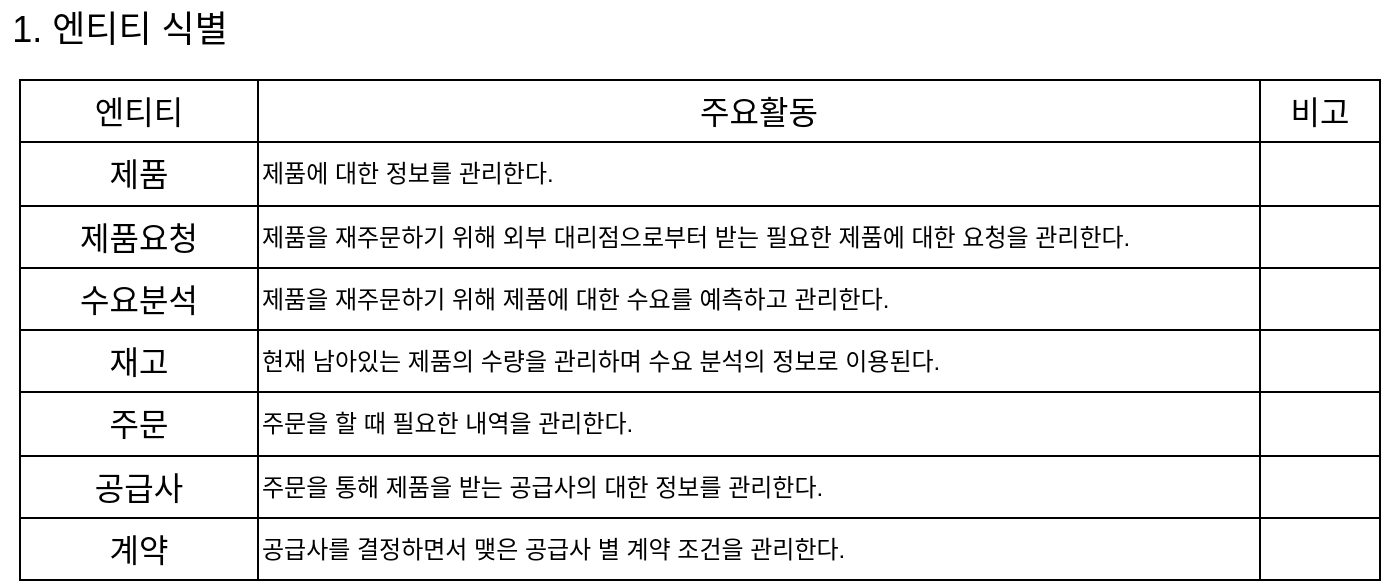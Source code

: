 <mxfile version="15.8.6" type="github" pages="3">
  <diagram id="pltrivqVQTNYaEq_dVXa" name="step1">
    <mxGraphModel dx="1038" dy="579" grid="1" gridSize="10" guides="1" tooltips="1" connect="1" arrows="1" fold="1" page="1" pageScale="1" pageWidth="2336" pageHeight="1654" math="0" shadow="0">
      <root>
        <mxCell id="0" />
        <mxCell id="1" parent="0" />
        <mxCell id="QgUW8iYV9U-Xm7MU6DA5-2" value="&lt;font style=&quot;font-size: 18px&quot;&gt;1. 엔티티 식별&lt;/font&gt;" style="text;html=1;strokeColor=none;fillColor=none;align=center;verticalAlign=middle;whiteSpace=wrap;rounded=0;" vertex="1" parent="1">
          <mxGeometry x="90" y="60" width="120" height="30" as="geometry" />
        </mxCell>
        <mxCell id="QgUW8iYV9U-Xm7MU6DA5-8" value="" style="shape=table;startSize=0;container=1;collapsible=0;childLayout=tableLayout;fontSize=16;" vertex="1" parent="1">
          <mxGeometry x="100" y="100" width="680" height="250" as="geometry" />
        </mxCell>
        <mxCell id="QgUW8iYV9U-Xm7MU6DA5-9" value="" style="shape=partialRectangle;collapsible=0;dropTarget=0;pointerEvents=0;fillColor=none;top=0;left=0;bottom=0;right=0;points=[[0,0.5],[1,0.5]];portConstraint=eastwest;fontSize=16;align=center;" vertex="1" parent="QgUW8iYV9U-Xm7MU6DA5-8">
          <mxGeometry width="680" height="31" as="geometry" />
        </mxCell>
        <mxCell id="QgUW8iYV9U-Xm7MU6DA5-10" value="엔티티" style="shape=partialRectangle;html=1;whiteSpace=wrap;connectable=0;overflow=hidden;fillColor=none;top=0;left=0;bottom=0;right=0;pointerEvents=1;fontSize=16;" vertex="1" parent="QgUW8iYV9U-Xm7MU6DA5-9">
          <mxGeometry width="119" height="31" as="geometry">
            <mxRectangle width="119" height="31" as="alternateBounds" />
          </mxGeometry>
        </mxCell>
        <mxCell id="QgUW8iYV9U-Xm7MU6DA5-11" value="주요활동" style="shape=partialRectangle;html=1;whiteSpace=wrap;connectable=0;overflow=hidden;fillColor=none;top=0;left=0;bottom=0;right=0;pointerEvents=1;fontSize=16;align=center;" vertex="1" parent="QgUW8iYV9U-Xm7MU6DA5-9">
          <mxGeometry x="119" width="501" height="31" as="geometry">
            <mxRectangle width="501" height="31" as="alternateBounds" />
          </mxGeometry>
        </mxCell>
        <mxCell id="QgUW8iYV9U-Xm7MU6DA5-12" value="비고" style="shape=partialRectangle;html=1;whiteSpace=wrap;connectable=0;overflow=hidden;fillColor=none;top=0;left=0;bottom=0;right=0;pointerEvents=1;fontSize=16;" vertex="1" parent="QgUW8iYV9U-Xm7MU6DA5-9">
          <mxGeometry x="620" width="60" height="31" as="geometry">
            <mxRectangle width="60" height="31" as="alternateBounds" />
          </mxGeometry>
        </mxCell>
        <mxCell id="QgUW8iYV9U-Xm7MU6DA5-13" value="" style="shape=partialRectangle;collapsible=0;dropTarget=0;pointerEvents=0;fillColor=none;top=0;left=0;bottom=0;right=0;points=[[0,0.5],[1,0.5]];portConstraint=eastwest;fontSize=16;" vertex="1" parent="QgUW8iYV9U-Xm7MU6DA5-8">
          <mxGeometry y="31" width="680" height="32" as="geometry" />
        </mxCell>
        <mxCell id="QgUW8iYV9U-Xm7MU6DA5-14" value="제품" style="shape=partialRectangle;html=1;whiteSpace=wrap;connectable=0;overflow=hidden;fillColor=none;top=0;left=0;bottom=0;right=0;pointerEvents=1;fontSize=16;" vertex="1" parent="QgUW8iYV9U-Xm7MU6DA5-13">
          <mxGeometry width="119" height="32" as="geometry">
            <mxRectangle width="119" height="32" as="alternateBounds" />
          </mxGeometry>
        </mxCell>
        <mxCell id="QgUW8iYV9U-Xm7MU6DA5-15" value="제품에 대한 정보를 관리한다." style="shape=partialRectangle;html=1;whiteSpace=wrap;connectable=0;overflow=hidden;fillColor=none;top=0;left=0;bottom=0;right=0;pointerEvents=1;fontSize=12;align=left;" vertex="1" parent="QgUW8iYV9U-Xm7MU6DA5-13">
          <mxGeometry x="119" width="501" height="32" as="geometry">
            <mxRectangle width="501" height="32" as="alternateBounds" />
          </mxGeometry>
        </mxCell>
        <mxCell id="QgUW8iYV9U-Xm7MU6DA5-16" value="" style="shape=partialRectangle;html=1;whiteSpace=wrap;connectable=0;overflow=hidden;fillColor=none;top=0;left=0;bottom=0;right=0;pointerEvents=1;fontSize=16;" vertex="1" parent="QgUW8iYV9U-Xm7MU6DA5-13">
          <mxGeometry x="620" width="60" height="32" as="geometry">
            <mxRectangle width="60" height="32" as="alternateBounds" />
          </mxGeometry>
        </mxCell>
        <mxCell id="QgUW8iYV9U-Xm7MU6DA5-17" value="" style="shape=partialRectangle;collapsible=0;dropTarget=0;pointerEvents=0;fillColor=none;top=0;left=0;bottom=0;right=0;points=[[0,0.5],[1,0.5]];portConstraint=eastwest;fontSize=16;" vertex="1" parent="QgUW8iYV9U-Xm7MU6DA5-8">
          <mxGeometry y="63" width="680" height="31" as="geometry" />
        </mxCell>
        <mxCell id="QgUW8iYV9U-Xm7MU6DA5-18" value="제품요청" style="shape=partialRectangle;html=1;whiteSpace=wrap;connectable=0;overflow=hidden;fillColor=none;top=0;left=0;bottom=0;right=0;pointerEvents=1;fontSize=16;" vertex="1" parent="QgUW8iYV9U-Xm7MU6DA5-17">
          <mxGeometry width="119" height="31" as="geometry">
            <mxRectangle width="119" height="31" as="alternateBounds" />
          </mxGeometry>
        </mxCell>
        <mxCell id="QgUW8iYV9U-Xm7MU6DA5-19" value="제품을 재주문하기 위해&amp;nbsp;외부 대리점으로부터 받는 필요한 제품에 대한 요청을 관리한다." style="shape=partialRectangle;html=1;whiteSpace=wrap;connectable=0;overflow=hidden;fillColor=none;top=0;left=0;bottom=0;right=0;pointerEvents=1;fontSize=12;align=left;" vertex="1" parent="QgUW8iYV9U-Xm7MU6DA5-17">
          <mxGeometry x="119" width="501" height="31" as="geometry">
            <mxRectangle width="501" height="31" as="alternateBounds" />
          </mxGeometry>
        </mxCell>
        <mxCell id="QgUW8iYV9U-Xm7MU6DA5-20" value="" style="shape=partialRectangle;html=1;whiteSpace=wrap;connectable=0;overflow=hidden;fillColor=none;top=0;left=0;bottom=0;right=0;pointerEvents=1;fontSize=16;" vertex="1" parent="QgUW8iYV9U-Xm7MU6DA5-17">
          <mxGeometry x="620" width="60" height="31" as="geometry">
            <mxRectangle width="60" height="31" as="alternateBounds" />
          </mxGeometry>
        </mxCell>
        <mxCell id="QgUW8iYV9U-Xm7MU6DA5-21" value="" style="shape=partialRectangle;collapsible=0;dropTarget=0;pointerEvents=0;fillColor=none;top=0;left=0;bottom=0;right=0;points=[[0,0.5],[1,0.5]];portConstraint=eastwest;fontSize=16;" vertex="1" parent="QgUW8iYV9U-Xm7MU6DA5-8">
          <mxGeometry y="94" width="680" height="31" as="geometry" />
        </mxCell>
        <mxCell id="QgUW8iYV9U-Xm7MU6DA5-22" value="수요분석" style="shape=partialRectangle;html=1;whiteSpace=wrap;connectable=0;overflow=hidden;fillColor=none;top=0;left=0;bottom=0;right=0;pointerEvents=1;fontSize=16;" vertex="1" parent="QgUW8iYV9U-Xm7MU6DA5-21">
          <mxGeometry width="119" height="31" as="geometry">
            <mxRectangle width="119" height="31" as="alternateBounds" />
          </mxGeometry>
        </mxCell>
        <mxCell id="QgUW8iYV9U-Xm7MU6DA5-23" value="제품을 재주문하기 위해 제품에 대한 수요를 예측하고 관리한다." style="shape=partialRectangle;html=1;whiteSpace=wrap;connectable=0;overflow=hidden;fillColor=none;top=0;left=0;bottom=0;right=0;pointerEvents=1;fontSize=12;align=left;" vertex="1" parent="QgUW8iYV9U-Xm7MU6DA5-21">
          <mxGeometry x="119" width="501" height="31" as="geometry">
            <mxRectangle width="501" height="31" as="alternateBounds" />
          </mxGeometry>
        </mxCell>
        <mxCell id="QgUW8iYV9U-Xm7MU6DA5-24" value="" style="shape=partialRectangle;html=1;whiteSpace=wrap;connectable=0;overflow=hidden;fillColor=none;top=0;left=0;bottom=0;right=0;pointerEvents=1;fontSize=16;" vertex="1" parent="QgUW8iYV9U-Xm7MU6DA5-21">
          <mxGeometry x="620" width="60" height="31" as="geometry">
            <mxRectangle width="60" height="31" as="alternateBounds" />
          </mxGeometry>
        </mxCell>
        <mxCell id="QgUW8iYV9U-Xm7MU6DA5-25" value="" style="shape=partialRectangle;collapsible=0;dropTarget=0;pointerEvents=0;fillColor=none;top=0;left=0;bottom=0;right=0;points=[[0,0.5],[1,0.5]];portConstraint=eastwest;fontSize=16;" vertex="1" parent="QgUW8iYV9U-Xm7MU6DA5-8">
          <mxGeometry y="125" width="680" height="31" as="geometry" />
        </mxCell>
        <mxCell id="QgUW8iYV9U-Xm7MU6DA5-26" value="재고" style="shape=partialRectangle;html=1;whiteSpace=wrap;connectable=0;overflow=hidden;fillColor=none;top=0;left=0;bottom=0;right=0;pointerEvents=1;fontSize=16;" vertex="1" parent="QgUW8iYV9U-Xm7MU6DA5-25">
          <mxGeometry width="119" height="31" as="geometry">
            <mxRectangle width="119" height="31" as="alternateBounds" />
          </mxGeometry>
        </mxCell>
        <mxCell id="QgUW8iYV9U-Xm7MU6DA5-27" value="현재 남아있는 제품의 수량을 관리하며 수요 분석의 정보로 이용된다." style="shape=partialRectangle;html=1;whiteSpace=wrap;connectable=0;overflow=hidden;fillColor=none;top=0;left=0;bottom=0;right=0;pointerEvents=1;fontSize=12;align=left;" vertex="1" parent="QgUW8iYV9U-Xm7MU6DA5-25">
          <mxGeometry x="119" width="501" height="31" as="geometry">
            <mxRectangle width="501" height="31" as="alternateBounds" />
          </mxGeometry>
        </mxCell>
        <mxCell id="QgUW8iYV9U-Xm7MU6DA5-28" value="" style="shape=partialRectangle;html=1;whiteSpace=wrap;connectable=0;overflow=hidden;fillColor=none;top=0;left=0;bottom=0;right=0;pointerEvents=1;fontSize=16;" vertex="1" parent="QgUW8iYV9U-Xm7MU6DA5-25">
          <mxGeometry x="620" width="60" height="31" as="geometry">
            <mxRectangle width="60" height="31" as="alternateBounds" />
          </mxGeometry>
        </mxCell>
        <mxCell id="QgUW8iYV9U-Xm7MU6DA5-29" value="" style="shape=partialRectangle;collapsible=0;dropTarget=0;pointerEvents=0;fillColor=none;top=0;left=0;bottom=0;right=0;points=[[0,0.5],[1,0.5]];portConstraint=eastwest;fontSize=16;" vertex="1" parent="QgUW8iYV9U-Xm7MU6DA5-8">
          <mxGeometry y="156" width="680" height="32" as="geometry" />
        </mxCell>
        <mxCell id="QgUW8iYV9U-Xm7MU6DA5-30" value="주문" style="shape=partialRectangle;html=1;whiteSpace=wrap;connectable=0;overflow=hidden;fillColor=none;top=0;left=0;bottom=0;right=0;pointerEvents=1;fontSize=16;" vertex="1" parent="QgUW8iYV9U-Xm7MU6DA5-29">
          <mxGeometry width="119" height="32" as="geometry">
            <mxRectangle width="119" height="32" as="alternateBounds" />
          </mxGeometry>
        </mxCell>
        <mxCell id="QgUW8iYV9U-Xm7MU6DA5-31" value="주문을 할 때 필요한 내역을 관리한다." style="shape=partialRectangle;html=1;whiteSpace=wrap;connectable=0;overflow=hidden;fillColor=none;top=0;left=0;bottom=0;right=0;pointerEvents=1;fontSize=12;align=left;" vertex="1" parent="QgUW8iYV9U-Xm7MU6DA5-29">
          <mxGeometry x="119" width="501" height="32" as="geometry">
            <mxRectangle width="501" height="32" as="alternateBounds" />
          </mxGeometry>
        </mxCell>
        <mxCell id="QgUW8iYV9U-Xm7MU6DA5-32" value="" style="shape=partialRectangle;html=1;whiteSpace=wrap;connectable=0;overflow=hidden;fillColor=none;top=0;left=0;bottom=0;right=0;pointerEvents=1;fontSize=16;" vertex="1" parent="QgUW8iYV9U-Xm7MU6DA5-29">
          <mxGeometry x="620" width="60" height="32" as="geometry">
            <mxRectangle width="60" height="32" as="alternateBounds" />
          </mxGeometry>
        </mxCell>
        <mxCell id="QgUW8iYV9U-Xm7MU6DA5-33" value="" style="shape=partialRectangle;collapsible=0;dropTarget=0;pointerEvents=0;fillColor=none;top=0;left=0;bottom=0;right=0;points=[[0,0.5],[1,0.5]];portConstraint=eastwest;fontSize=16;" vertex="1" parent="QgUW8iYV9U-Xm7MU6DA5-8">
          <mxGeometry y="188" width="680" height="31" as="geometry" />
        </mxCell>
        <mxCell id="QgUW8iYV9U-Xm7MU6DA5-34" value="공급사" style="shape=partialRectangle;html=1;whiteSpace=wrap;connectable=0;overflow=hidden;fillColor=none;top=0;left=0;bottom=0;right=0;pointerEvents=1;fontSize=16;" vertex="1" parent="QgUW8iYV9U-Xm7MU6DA5-33">
          <mxGeometry width="119" height="31" as="geometry">
            <mxRectangle width="119" height="31" as="alternateBounds" />
          </mxGeometry>
        </mxCell>
        <mxCell id="QgUW8iYV9U-Xm7MU6DA5-35" value="주문을 통해 제품을 받는 공급사의 대한 정보를 관리한다." style="shape=partialRectangle;html=1;whiteSpace=wrap;connectable=0;overflow=hidden;fillColor=none;top=0;left=0;bottom=0;right=0;pointerEvents=1;fontSize=12;align=left;" vertex="1" parent="QgUW8iYV9U-Xm7MU6DA5-33">
          <mxGeometry x="119" width="501" height="31" as="geometry">
            <mxRectangle width="501" height="31" as="alternateBounds" />
          </mxGeometry>
        </mxCell>
        <mxCell id="QgUW8iYV9U-Xm7MU6DA5-36" value="" style="shape=partialRectangle;html=1;whiteSpace=wrap;connectable=0;overflow=hidden;fillColor=none;top=0;left=0;bottom=0;right=0;pointerEvents=1;fontSize=16;" vertex="1" parent="QgUW8iYV9U-Xm7MU6DA5-33">
          <mxGeometry x="620" width="60" height="31" as="geometry">
            <mxRectangle width="60" height="31" as="alternateBounds" />
          </mxGeometry>
        </mxCell>
        <mxCell id="QgUW8iYV9U-Xm7MU6DA5-37" style="shape=partialRectangle;collapsible=0;dropTarget=0;pointerEvents=0;fillColor=none;top=0;left=0;bottom=0;right=0;points=[[0,0.5],[1,0.5]];portConstraint=eastwest;fontSize=16;" vertex="1" parent="QgUW8iYV9U-Xm7MU6DA5-8">
          <mxGeometry y="219" width="680" height="31" as="geometry" />
        </mxCell>
        <mxCell id="QgUW8iYV9U-Xm7MU6DA5-38" value="계약" style="shape=partialRectangle;html=1;whiteSpace=wrap;connectable=0;overflow=hidden;fillColor=none;top=0;left=0;bottom=0;right=0;pointerEvents=1;fontSize=16;" vertex="1" parent="QgUW8iYV9U-Xm7MU6DA5-37">
          <mxGeometry width="119" height="31" as="geometry">
            <mxRectangle width="119" height="31" as="alternateBounds" />
          </mxGeometry>
        </mxCell>
        <mxCell id="QgUW8iYV9U-Xm7MU6DA5-39" value="공급사를 결정하면서 맺은 공급사 별 계약 조건을 관리한다." style="shape=partialRectangle;html=1;whiteSpace=wrap;connectable=0;overflow=hidden;fillColor=none;top=0;left=0;bottom=0;right=0;pointerEvents=1;fontSize=12;align=left;" vertex="1" parent="QgUW8iYV9U-Xm7MU6DA5-37">
          <mxGeometry x="119" width="501" height="31" as="geometry">
            <mxRectangle width="501" height="31" as="alternateBounds" />
          </mxGeometry>
        </mxCell>
        <mxCell id="QgUW8iYV9U-Xm7MU6DA5-40" style="shape=partialRectangle;html=1;whiteSpace=wrap;connectable=0;overflow=hidden;fillColor=none;top=0;left=0;bottom=0;right=0;pointerEvents=1;fontSize=16;" vertex="1" parent="QgUW8iYV9U-Xm7MU6DA5-37">
          <mxGeometry x="620" width="60" height="31" as="geometry">
            <mxRectangle width="60" height="31" as="alternateBounds" />
          </mxGeometry>
        </mxCell>
      </root>
    </mxGraphModel>
  </diagram>
  <diagram id="R7EZCfSYC0FkF5iGfUqS" name="step2">
    <mxGraphModel dx="865" dy="483" grid="1" gridSize="10" guides="1" tooltips="1" connect="1" arrows="1" fold="1" page="1" pageScale="1" pageWidth="2336" pageHeight="1654" math="0" shadow="0">
      <root>
        <mxCell id="oyvXtp81Q1CwkagSbhp4-0" />
        <mxCell id="oyvXtp81Q1CwkagSbhp4-1" parent="oyvXtp81Q1CwkagSbhp4-0" />
        <mxCell id="xSJocnqds_Bm0Lv9S77v-0" value="&lt;font style=&quot;font-size: 18px&quot;&gt;2. 엔티티 상호 간의 관계&lt;/font&gt;" style="text;html=1;strokeColor=none;fillColor=none;align=center;verticalAlign=middle;whiteSpace=wrap;rounded=0;" vertex="1" parent="oyvXtp81Q1CwkagSbhp4-1">
          <mxGeometry x="90" y="60" width="230" height="30" as="geometry" />
        </mxCell>
        <mxCell id="h39D1vWWg1n4HSsS3WZ2-2" style="edgeStyle=orthogonalEdgeStyle;rounded=0;orthogonalLoop=1;jettySize=auto;html=1;exitX=0.75;exitY=1;exitDx=0;exitDy=0;entryX=0.5;entryY=0;entryDx=0;entryDy=0;fontSize=16;startArrow=ERone;startFill=0;endArrow=ERzeroToMany;endFill=0;" edge="1" parent="oyvXtp81Q1CwkagSbhp4-1" source="xSJocnqds_Bm0Lv9S77v-40" target="xSJocnqds_Bm0Lv9S77v-36">
          <mxGeometry relative="1" as="geometry" />
        </mxCell>
        <mxCell id="h39D1vWWg1n4HSsS3WZ2-3" style="edgeStyle=orthogonalEdgeStyle;rounded=0;orthogonalLoop=1;jettySize=auto;html=1;exitX=1;exitY=0.5;exitDx=0;exitDy=0;entryX=0;entryY=0.5;entryDx=0;entryDy=0;fontSize=16;startArrow=ERone;startFill=0;endArrow=ERzeroToMany;endFill=0;" edge="1" parent="oyvXtp81Q1CwkagSbhp4-1" source="xSJocnqds_Bm0Lv9S77v-36" target="xSJocnqds_Bm0Lv9S77v-41">
          <mxGeometry relative="1" as="geometry" />
        </mxCell>
        <mxCell id="xSJocnqds_Bm0Lv9S77v-36" value="제품요청" style="rounded=0;whiteSpace=wrap;html=1;fontSize=16;" vertex="1" parent="oyvXtp81Q1CwkagSbhp4-1">
          <mxGeometry x="220" y="320" width="120" height="60" as="geometry" />
        </mxCell>
        <mxCell id="h39D1vWWg1n4HSsS3WZ2-4" style="edgeStyle=orthogonalEdgeStyle;rounded=0;orthogonalLoop=1;jettySize=auto;html=1;exitX=1;exitY=0.5;exitDx=0;exitDy=0;fontSize=16;startArrow=ERone;startFill=0;endArrow=ERzeroToMany;endFill=0;entryX=0.5;entryY=1;entryDx=0;entryDy=0;" edge="1" parent="oyvXtp81Q1CwkagSbhp4-1" source="xSJocnqds_Bm0Lv9S77v-37" target="xSJocnqds_Bm0Lv9S77v-41">
          <mxGeometry relative="1" as="geometry">
            <mxPoint x="480" y="440" as="targetPoint" />
            <Array as="points">
              <mxPoint x="460" y="510" />
            </Array>
          </mxGeometry>
        </mxCell>
        <mxCell id="xSJocnqds_Bm0Lv9S77v-37" value="재고" style="rounded=0;whiteSpace=wrap;html=1;fontSize=16;" vertex="1" parent="oyvXtp81Q1CwkagSbhp4-1">
          <mxGeometry x="40" y="480" width="120" height="60" as="geometry" />
        </mxCell>
        <mxCell id="h39D1vWWg1n4HSsS3WZ2-6" style="edgeStyle=orthogonalEdgeStyle;rounded=0;orthogonalLoop=1;jettySize=auto;html=1;exitX=0;exitY=0.75;exitDx=0;exitDy=0;entryX=1;entryY=0.5;entryDx=0;entryDy=0;fontSize=16;startArrow=ERone;startFill=0;endArrow=ERone;endFill=0;" edge="1" parent="oyvXtp81Q1CwkagSbhp4-1" source="xSJocnqds_Bm0Lv9S77v-38" target="xSJocnqds_Bm0Lv9S77v-39">
          <mxGeometry relative="1" as="geometry" />
        </mxCell>
        <mxCell id="h39D1vWWg1n4HSsS3WZ2-7" style="edgeStyle=orthogonalEdgeStyle;rounded=0;orthogonalLoop=1;jettySize=auto;html=1;exitX=0.5;exitY=1;exitDx=0;exitDy=0;entryX=1;entryY=0.5;entryDx=0;entryDy=0;fontSize=16;startArrow=ERone;startFill=0;endArrow=ERzeroToMany;endFill=0;" edge="1" parent="oyvXtp81Q1CwkagSbhp4-1" source="xSJocnqds_Bm0Lv9S77v-38" target="xSJocnqds_Bm0Lv9S77v-41">
          <mxGeometry relative="1" as="geometry" />
        </mxCell>
        <mxCell id="xSJocnqds_Bm0Lv9S77v-38" value="계약" style="rounded=0;whiteSpace=wrap;html=1;fontSize=16;" vertex="1" parent="oyvXtp81Q1CwkagSbhp4-1">
          <mxGeometry x="690" y="140" width="120" height="60" as="geometry" />
        </mxCell>
        <mxCell id="XhMeFQfWROqlFd3kcVbr-4" style="edgeStyle=orthogonalEdgeStyle;rounded=0;orthogonalLoop=1;jettySize=auto;html=1;exitX=0.25;exitY=1;exitDx=0;exitDy=0;entryX=0.75;entryY=0;entryDx=0;entryDy=0;fontSize=16;endArrow=ERzeroToMany;endFill=0;startArrow=ERone;startFill=0;" edge="1" parent="oyvXtp81Q1CwkagSbhp4-1" source="xSJocnqds_Bm0Lv9S77v-39" target="xSJocnqds_Bm0Lv9S77v-41">
          <mxGeometry relative="1" as="geometry">
            <Array as="points">
              <mxPoint x="560" y="260" />
              <mxPoint x="490" y="260" />
            </Array>
          </mxGeometry>
        </mxCell>
        <mxCell id="xSJocnqds_Bm0Lv9S77v-39" value="공급사" style="rounded=0;whiteSpace=wrap;html=1;fontSize=16;" vertex="1" parent="oyvXtp81Q1CwkagSbhp4-1">
          <mxGeometry x="530" y="230" width="120" height="60" as="geometry" />
        </mxCell>
        <mxCell id="h39D1vWWg1n4HSsS3WZ2-8" style="edgeStyle=orthogonalEdgeStyle;rounded=0;orthogonalLoop=1;jettySize=auto;html=1;exitX=1;exitY=0.75;exitDx=0;exitDy=0;entryX=0.25;entryY=0;entryDx=0;entryDy=0;fontSize=16;startArrow=ERone;startFill=0;endArrow=ERzeroToMany;endFill=0;" edge="1" parent="oyvXtp81Q1CwkagSbhp4-1" source="xSJocnqds_Bm0Lv9S77v-40" target="xSJocnqds_Bm0Lv9S77v-41">
          <mxGeometry relative="1" as="geometry" />
        </mxCell>
        <mxCell id="h39D1vWWg1n4HSsS3WZ2-9" style="edgeStyle=orthogonalEdgeStyle;rounded=0;orthogonalLoop=1;jettySize=auto;html=1;fontSize=16;startArrow=ERone;startFill=0;endArrow=ERzeroToMany;endFill=0;exitX=1;exitY=0.333;exitDx=0;exitDy=0;exitPerimeter=0;" edge="1" parent="oyvXtp81Q1CwkagSbhp4-1" source="xSJocnqds_Bm0Lv9S77v-40">
          <mxGeometry relative="1" as="geometry">
            <mxPoint x="690" y="160" as="targetPoint" />
            <Array as="points" />
          </mxGeometry>
        </mxCell>
        <mxCell id="xSJocnqds_Bm0Lv9S77v-40" value="주문" style="rounded=0;whiteSpace=wrap;html=1;fontSize=16;" vertex="1" parent="oyvXtp81Q1CwkagSbhp4-1">
          <mxGeometry x="190" y="140" width="120" height="60" as="geometry" />
        </mxCell>
        <mxCell id="xSJocnqds_Bm0Lv9S77v-41" value="제품" style="rounded=0;whiteSpace=wrap;html=1;fontSize=16;" vertex="1" parent="oyvXtp81Q1CwkagSbhp4-1">
          <mxGeometry x="400" y="320" width="120" height="60" as="geometry" />
        </mxCell>
        <mxCell id="h39D1vWWg1n4HSsS3WZ2-0" style="edgeStyle=orthogonalEdgeStyle;rounded=0;orthogonalLoop=1;jettySize=auto;html=1;exitX=0.5;exitY=1;exitDx=0;exitDy=0;entryX=0.5;entryY=0;entryDx=0;entryDy=0;fontSize=16;endArrow=ERzeroToMany;endFill=0;startArrow=ERone;startFill=0;" edge="1" parent="oyvXtp81Q1CwkagSbhp4-1" source="xSJocnqds_Bm0Lv9S77v-42" target="xSJocnqds_Bm0Lv9S77v-37">
          <mxGeometry relative="1" as="geometry" />
        </mxCell>
        <mxCell id="h39D1vWWg1n4HSsS3WZ2-1" style="edgeStyle=orthogonalEdgeStyle;rounded=0;orthogonalLoop=1;jettySize=auto;html=1;exitX=0.25;exitY=1;exitDx=0;exitDy=0;entryX=0.5;entryY=0;entryDx=0;entryDy=0;fontSize=16;startArrow=ERone;startFill=0;endArrow=ERzeroToMany;endFill=0;" edge="1" parent="oyvXtp81Q1CwkagSbhp4-1" source="xSJocnqds_Bm0Lv9S77v-40" target="xSJocnqds_Bm0Lv9S77v-42">
          <mxGeometry relative="1" as="geometry" />
        </mxCell>
        <mxCell id="xSJocnqds_Bm0Lv9S77v-42" value="수요분석" style="rounded=0;whiteSpace=wrap;html=1;fontSize=16;" vertex="1" parent="oyvXtp81Q1CwkagSbhp4-1">
          <mxGeometry x="40" y="320" width="120" height="60" as="geometry" />
        </mxCell>
      </root>
    </mxGraphModel>
  </diagram>
  <diagram id="3GYu74Jf3o1cyUTnSK34" name="step3">
    <mxGraphModel dx="1038" dy="579" grid="1" gridSize="10" guides="1" tooltips="1" connect="1" arrows="1" fold="1" page="1" pageScale="1" pageWidth="2336" pageHeight="1654" math="0" shadow="0">
      <root>
        <mxCell id="mSrGLhDNC7W5BUym-OGK-0" />
        <mxCell id="mSrGLhDNC7W5BUym-OGK-1" parent="mSrGLhDNC7W5BUym-OGK-0" />
        <mxCell id="09h8YoLw6yMh4Gcf19rv-0" value="&lt;font style=&quot;font-size: 18px&quot;&gt;3. 엔티티 속성 정의&lt;/font&gt;" style="text;html=1;strokeColor=none;fillColor=none;align=center;verticalAlign=middle;whiteSpace=wrap;rounded=0;" vertex="1" parent="mSrGLhDNC7W5BUym-OGK-1">
          <mxGeometry x="90" y="60" width="160" height="30" as="geometry" />
        </mxCell>
        <mxCell id="09h8YoLw6yMh4Gcf19rv-1" value="" style="shape=table;startSize=0;container=1;collapsible=0;childLayout=tableLayout;fontSize=16;" vertex="1" parent="mSrGLhDNC7W5BUym-OGK-1">
          <mxGeometry x="100" y="100" width="680" height="680" as="geometry" />
        </mxCell>
        <mxCell id="09h8YoLw6yMh4Gcf19rv-2" value="" style="shape=partialRectangle;collapsible=0;dropTarget=0;pointerEvents=0;fillColor=none;top=0;left=0;bottom=0;right=0;points=[[0,0.5],[1,0.5]];portConstraint=eastwest;fontSize=16;align=center;" vertex="1" parent="09h8YoLw6yMh4Gcf19rv-1">
          <mxGeometry width="680" height="85" as="geometry" />
        </mxCell>
        <mxCell id="09h8YoLw6yMh4Gcf19rv-3" value="엔티티" style="shape=partialRectangle;html=1;whiteSpace=wrap;connectable=0;overflow=hidden;fillColor=none;top=0;left=0;bottom=0;right=0;pointerEvents=1;fontSize=16;" vertex="1" parent="09h8YoLw6yMh4Gcf19rv-2">
          <mxGeometry width="119" height="85" as="geometry">
            <mxRectangle width="119" height="85" as="alternateBounds" />
          </mxGeometry>
        </mxCell>
        <mxCell id="09h8YoLw6yMh4Gcf19rv-4" value="속성" style="shape=partialRectangle;html=1;whiteSpace=wrap;connectable=0;overflow=hidden;fillColor=none;top=0;left=0;bottom=0;right=0;pointerEvents=1;fontSize=16;align=center;" vertex="1" parent="09h8YoLw6yMh4Gcf19rv-2">
          <mxGeometry x="119" width="501" height="85" as="geometry">
            <mxRectangle width="501" height="85" as="alternateBounds" />
          </mxGeometry>
        </mxCell>
        <mxCell id="09h8YoLw6yMh4Gcf19rv-5" value="식별자" style="shape=partialRectangle;html=1;whiteSpace=wrap;connectable=0;overflow=hidden;fillColor=none;top=0;left=0;bottom=0;right=0;pointerEvents=1;fontSize=16;" vertex="1" parent="09h8YoLw6yMh4Gcf19rv-2">
          <mxGeometry x="620" width="60" height="85" as="geometry">
            <mxRectangle width="60" height="85" as="alternateBounds" />
          </mxGeometry>
        </mxCell>
        <mxCell id="09h8YoLw6yMh4Gcf19rv-6" value="" style="shape=partialRectangle;collapsible=0;dropTarget=0;pointerEvents=0;fillColor=none;top=0;left=0;bottom=0;right=0;points=[[0,0.5],[1,0.5]];portConstraint=eastwest;fontSize=16;" vertex="1" parent="09h8YoLw6yMh4Gcf19rv-1">
          <mxGeometry y="85" width="680" height="87" as="geometry" />
        </mxCell>
        <mxCell id="09h8YoLw6yMh4Gcf19rv-7" value="제품" style="shape=partialRectangle;html=1;whiteSpace=wrap;connectable=0;overflow=hidden;fillColor=none;top=0;left=0;bottom=0;right=0;pointerEvents=1;fontSize=16;" vertex="1" parent="09h8YoLw6yMh4Gcf19rv-6">
          <mxGeometry width="119" height="87" as="geometry">
            <mxRectangle width="119" height="87" as="alternateBounds" />
          </mxGeometry>
        </mxCell>
        <mxCell id="09h8YoLw6yMh4Gcf19rv-8" value="- 제품코드 PK&lt;br&gt;- 제품명" style="shape=partialRectangle;html=1;whiteSpace=wrap;connectable=0;overflow=hidden;fillColor=none;top=0;left=0;bottom=0;right=0;pointerEvents=1;fontSize=12;align=left;" vertex="1" parent="09h8YoLw6yMh4Gcf19rv-6">
          <mxGeometry x="119" width="501" height="87" as="geometry">
            <mxRectangle width="501" height="87" as="alternateBounds" />
          </mxGeometry>
        </mxCell>
        <mxCell id="09h8YoLw6yMh4Gcf19rv-9" value="" style="shape=partialRectangle;html=1;whiteSpace=wrap;connectable=0;overflow=hidden;fillColor=none;top=0;left=0;bottom=0;right=0;pointerEvents=1;fontSize=16;" vertex="1" parent="09h8YoLw6yMh4Gcf19rv-6">
          <mxGeometry x="620" width="60" height="87" as="geometry">
            <mxRectangle width="60" height="87" as="alternateBounds" />
          </mxGeometry>
        </mxCell>
        <mxCell id="09h8YoLw6yMh4Gcf19rv-10" value="" style="shape=partialRectangle;collapsible=0;dropTarget=0;pointerEvents=0;fillColor=none;top=0;left=0;bottom=0;right=0;points=[[0,0.5],[1,0.5]];portConstraint=eastwest;fontSize=16;" vertex="1" parent="09h8YoLw6yMh4Gcf19rv-1">
          <mxGeometry y="172" width="680" height="83" as="geometry" />
        </mxCell>
        <mxCell id="09h8YoLw6yMh4Gcf19rv-11" value="제품요청" style="shape=partialRectangle;html=1;whiteSpace=wrap;connectable=0;overflow=hidden;fillColor=none;top=0;left=0;bottom=0;right=0;pointerEvents=1;fontSize=16;" vertex="1" parent="09h8YoLw6yMh4Gcf19rv-10">
          <mxGeometry width="119" height="83" as="geometry">
            <mxRectangle width="119" height="83" as="alternateBounds" />
          </mxGeometry>
        </mxCell>
        <mxCell id="09h8YoLw6yMh4Gcf19rv-12" value="- 제품요청서 코드 PK&lt;br&gt;- 대리점코드&lt;br&gt;- 제품코드 FK&lt;br&gt;- 수요량" style="shape=partialRectangle;html=1;whiteSpace=wrap;connectable=0;overflow=hidden;fillColor=none;top=0;left=0;bottom=0;right=0;pointerEvents=1;fontSize=12;align=left;" vertex="1" parent="09h8YoLw6yMh4Gcf19rv-10">
          <mxGeometry x="119" width="501" height="83" as="geometry">
            <mxRectangle width="501" height="83" as="alternateBounds" />
          </mxGeometry>
        </mxCell>
        <mxCell id="09h8YoLw6yMh4Gcf19rv-13" value="" style="shape=partialRectangle;html=1;whiteSpace=wrap;connectable=0;overflow=hidden;fillColor=none;top=0;left=0;bottom=0;right=0;pointerEvents=1;fontSize=16;" vertex="1" parent="09h8YoLw6yMh4Gcf19rv-10">
          <mxGeometry x="620" width="60" height="83" as="geometry">
            <mxRectangle width="60" height="83" as="alternateBounds" />
          </mxGeometry>
        </mxCell>
        <mxCell id="09h8YoLw6yMh4Gcf19rv-14" value="" style="shape=partialRectangle;collapsible=0;dropTarget=0;pointerEvents=0;fillColor=none;top=0;left=0;bottom=0;right=0;points=[[0,0.5],[1,0.5]];portConstraint=eastwest;fontSize=16;" vertex="1" parent="09h8YoLw6yMh4Gcf19rv-1">
          <mxGeometry y="255" width="680" height="85" as="geometry" />
        </mxCell>
        <mxCell id="09h8YoLw6yMh4Gcf19rv-15" value="수요분석" style="shape=partialRectangle;html=1;whiteSpace=wrap;connectable=0;overflow=hidden;fillColor=none;top=0;left=0;bottom=0;right=0;pointerEvents=1;fontSize=16;" vertex="1" parent="09h8YoLw6yMh4Gcf19rv-14">
          <mxGeometry width="119" height="85" as="geometry">
            <mxRectangle width="119" height="85" as="alternateBounds" />
          </mxGeometry>
        </mxCell>
        <mxCell id="09h8YoLw6yMh4Gcf19rv-16" value="- 수요분석서 코드 PK&lt;br&gt;- 제품코드 FK&lt;br&gt;- 예측일자&lt;br&gt;- 수요량" style="shape=partialRectangle;html=1;whiteSpace=wrap;connectable=0;overflow=hidden;fillColor=none;top=0;left=0;bottom=0;right=0;pointerEvents=1;fontSize=12;align=left;" vertex="1" parent="09h8YoLw6yMh4Gcf19rv-14">
          <mxGeometry x="119" width="501" height="85" as="geometry">
            <mxRectangle width="501" height="85" as="alternateBounds" />
          </mxGeometry>
        </mxCell>
        <mxCell id="09h8YoLw6yMh4Gcf19rv-17" value="" style="shape=partialRectangle;html=1;whiteSpace=wrap;connectable=0;overflow=hidden;fillColor=none;top=0;left=0;bottom=0;right=0;pointerEvents=1;fontSize=16;" vertex="1" parent="09h8YoLw6yMh4Gcf19rv-14">
          <mxGeometry x="620" width="60" height="85" as="geometry">
            <mxRectangle width="60" height="85" as="alternateBounds" />
          </mxGeometry>
        </mxCell>
        <mxCell id="09h8YoLw6yMh4Gcf19rv-18" value="" style="shape=partialRectangle;collapsible=0;dropTarget=0;pointerEvents=0;fillColor=none;top=0;left=0;bottom=0;right=0;points=[[0,0.5],[1,0.5]];portConstraint=eastwest;fontSize=16;" vertex="1" parent="09h8YoLw6yMh4Gcf19rv-1">
          <mxGeometry y="340" width="680" height="85" as="geometry" />
        </mxCell>
        <mxCell id="09h8YoLw6yMh4Gcf19rv-19" value="재고" style="shape=partialRectangle;html=1;whiteSpace=wrap;connectable=0;overflow=hidden;fillColor=none;top=0;left=0;bottom=0;right=0;pointerEvents=1;fontSize=16;" vertex="1" parent="09h8YoLw6yMh4Gcf19rv-18">
          <mxGeometry width="119" height="85" as="geometry">
            <mxRectangle width="119" height="85" as="alternateBounds" />
          </mxGeometry>
        </mxCell>
        <mxCell id="09h8YoLw6yMh4Gcf19rv-20" value="- 재고분석서 코드 PK&lt;br&gt;- 제품코드 FK&lt;br&gt;- 유효재고량&lt;br&gt;- 현재고량&lt;br&gt;- 입고일" style="shape=partialRectangle;html=1;whiteSpace=wrap;connectable=0;overflow=hidden;fillColor=none;top=0;left=0;bottom=0;right=0;pointerEvents=1;fontSize=12;align=left;" vertex="1" parent="09h8YoLw6yMh4Gcf19rv-18">
          <mxGeometry x="119" width="501" height="85" as="geometry">
            <mxRectangle width="501" height="85" as="alternateBounds" />
          </mxGeometry>
        </mxCell>
        <mxCell id="09h8YoLw6yMh4Gcf19rv-21" value="" style="shape=partialRectangle;html=1;whiteSpace=wrap;connectable=0;overflow=hidden;fillColor=none;top=0;left=0;bottom=0;right=0;pointerEvents=1;fontSize=16;" vertex="1" parent="09h8YoLw6yMh4Gcf19rv-18">
          <mxGeometry x="620" width="60" height="85" as="geometry">
            <mxRectangle width="60" height="85" as="alternateBounds" />
          </mxGeometry>
        </mxCell>
        <mxCell id="09h8YoLw6yMh4Gcf19rv-22" value="" style="shape=partialRectangle;collapsible=0;dropTarget=0;pointerEvents=0;fillColor=none;top=0;left=0;bottom=0;right=0;points=[[0,0.5],[1,0.5]];portConstraint=eastwest;fontSize=16;" vertex="1" parent="09h8YoLw6yMh4Gcf19rv-1">
          <mxGeometry y="425" width="680" height="87" as="geometry" />
        </mxCell>
        <mxCell id="09h8YoLw6yMh4Gcf19rv-23" value="주문" style="shape=partialRectangle;html=1;whiteSpace=wrap;connectable=0;overflow=hidden;fillColor=none;top=0;left=0;bottom=0;right=0;pointerEvents=1;fontSize=16;" vertex="1" parent="09h8YoLw6yMh4Gcf19rv-22">
          <mxGeometry width="119" height="87" as="geometry">
            <mxRectangle width="119" height="87" as="alternateBounds" />
          </mxGeometry>
        </mxCell>
        <mxCell id="09h8YoLw6yMh4Gcf19rv-24" value="- 주문코드 PK&lt;br&gt;- 제품코드 FK&lt;br&gt;- 공급사 코드 FK&lt;br&gt;- 수량&lt;br&gt;- 주문일" style="shape=partialRectangle;html=1;whiteSpace=wrap;connectable=0;overflow=hidden;fillColor=none;top=0;left=0;bottom=0;right=0;pointerEvents=1;fontSize=12;align=left;" vertex="1" parent="09h8YoLw6yMh4Gcf19rv-22">
          <mxGeometry x="119" width="501" height="87" as="geometry">
            <mxRectangle width="501" height="87" as="alternateBounds" />
          </mxGeometry>
        </mxCell>
        <mxCell id="09h8YoLw6yMh4Gcf19rv-25" value="" style="shape=partialRectangle;html=1;whiteSpace=wrap;connectable=0;overflow=hidden;fillColor=none;top=0;left=0;bottom=0;right=0;pointerEvents=1;fontSize=16;" vertex="1" parent="09h8YoLw6yMh4Gcf19rv-22">
          <mxGeometry x="620" width="60" height="87" as="geometry">
            <mxRectangle width="60" height="87" as="alternateBounds" />
          </mxGeometry>
        </mxCell>
        <mxCell id="09h8YoLw6yMh4Gcf19rv-26" value="" style="shape=partialRectangle;collapsible=0;dropTarget=0;pointerEvents=0;fillColor=none;top=0;left=0;bottom=0;right=0;points=[[0,0.5],[1,0.5]];portConstraint=eastwest;fontSize=16;" vertex="1" parent="09h8YoLw6yMh4Gcf19rv-1">
          <mxGeometry y="512" width="680" height="83" as="geometry" />
        </mxCell>
        <mxCell id="09h8YoLw6yMh4Gcf19rv-27" value="공급사" style="shape=partialRectangle;html=1;whiteSpace=wrap;connectable=0;overflow=hidden;fillColor=none;top=0;left=0;bottom=0;right=0;pointerEvents=1;fontSize=16;" vertex="1" parent="09h8YoLw6yMh4Gcf19rv-26">
          <mxGeometry width="119" height="83" as="geometry">
            <mxRectangle width="119" height="83" as="alternateBounds" />
          </mxGeometry>
        </mxCell>
        <mxCell id="09h8YoLw6yMh4Gcf19rv-28" value="- 공급사 코드 PK&lt;br&gt;- 공급사명" style="shape=partialRectangle;html=1;whiteSpace=wrap;connectable=0;overflow=hidden;fillColor=none;top=0;left=0;bottom=0;right=0;pointerEvents=1;fontSize=12;align=left;" vertex="1" parent="09h8YoLw6yMh4Gcf19rv-26">
          <mxGeometry x="119" width="501" height="83" as="geometry">
            <mxRectangle width="501" height="83" as="alternateBounds" />
          </mxGeometry>
        </mxCell>
        <mxCell id="09h8YoLw6yMh4Gcf19rv-29" value="" style="shape=partialRectangle;html=1;whiteSpace=wrap;connectable=0;overflow=hidden;fillColor=none;top=0;left=0;bottom=0;right=0;pointerEvents=1;fontSize=16;" vertex="1" parent="09h8YoLw6yMh4Gcf19rv-26">
          <mxGeometry x="620" width="60" height="83" as="geometry">
            <mxRectangle width="60" height="83" as="alternateBounds" />
          </mxGeometry>
        </mxCell>
        <mxCell id="09h8YoLw6yMh4Gcf19rv-30" style="shape=partialRectangle;collapsible=0;dropTarget=0;pointerEvents=0;fillColor=none;top=0;left=0;bottom=0;right=0;points=[[0,0.5],[1,0.5]];portConstraint=eastwest;fontSize=16;" vertex="1" parent="09h8YoLw6yMh4Gcf19rv-1">
          <mxGeometry y="595" width="680" height="85" as="geometry" />
        </mxCell>
        <mxCell id="09h8YoLw6yMh4Gcf19rv-31" value="계약" style="shape=partialRectangle;html=1;whiteSpace=wrap;connectable=0;overflow=hidden;fillColor=none;top=0;left=0;bottom=0;right=0;pointerEvents=1;fontSize=16;" vertex="1" parent="09h8YoLw6yMh4Gcf19rv-30">
          <mxGeometry width="119" height="85" as="geometry">
            <mxRectangle width="119" height="85" as="alternateBounds" />
          </mxGeometry>
        </mxCell>
        <mxCell id="09h8YoLw6yMh4Gcf19rv-32" value="- 계약서 코드 PK&lt;br&gt;- 공급사 코드 FK&lt;br&gt;- 제품코드 FK&lt;br&gt;- 계약조건" style="shape=partialRectangle;html=1;whiteSpace=wrap;connectable=0;overflow=hidden;fillColor=none;top=0;left=0;bottom=0;right=0;pointerEvents=1;fontSize=12;align=left;" vertex="1" parent="09h8YoLw6yMh4Gcf19rv-30">
          <mxGeometry x="119" width="501" height="85" as="geometry">
            <mxRectangle width="501" height="85" as="alternateBounds" />
          </mxGeometry>
        </mxCell>
        <mxCell id="09h8YoLw6yMh4Gcf19rv-33" style="shape=partialRectangle;html=1;whiteSpace=wrap;connectable=0;overflow=hidden;fillColor=none;top=0;left=0;bottom=0;right=0;pointerEvents=1;fontSize=16;" vertex="1" parent="09h8YoLw6yMh4Gcf19rv-30">
          <mxGeometry x="620" width="60" height="85" as="geometry">
            <mxRectangle width="60" height="85" as="alternateBounds" />
          </mxGeometry>
        </mxCell>
      </root>
    </mxGraphModel>
  </diagram>
</mxfile>
